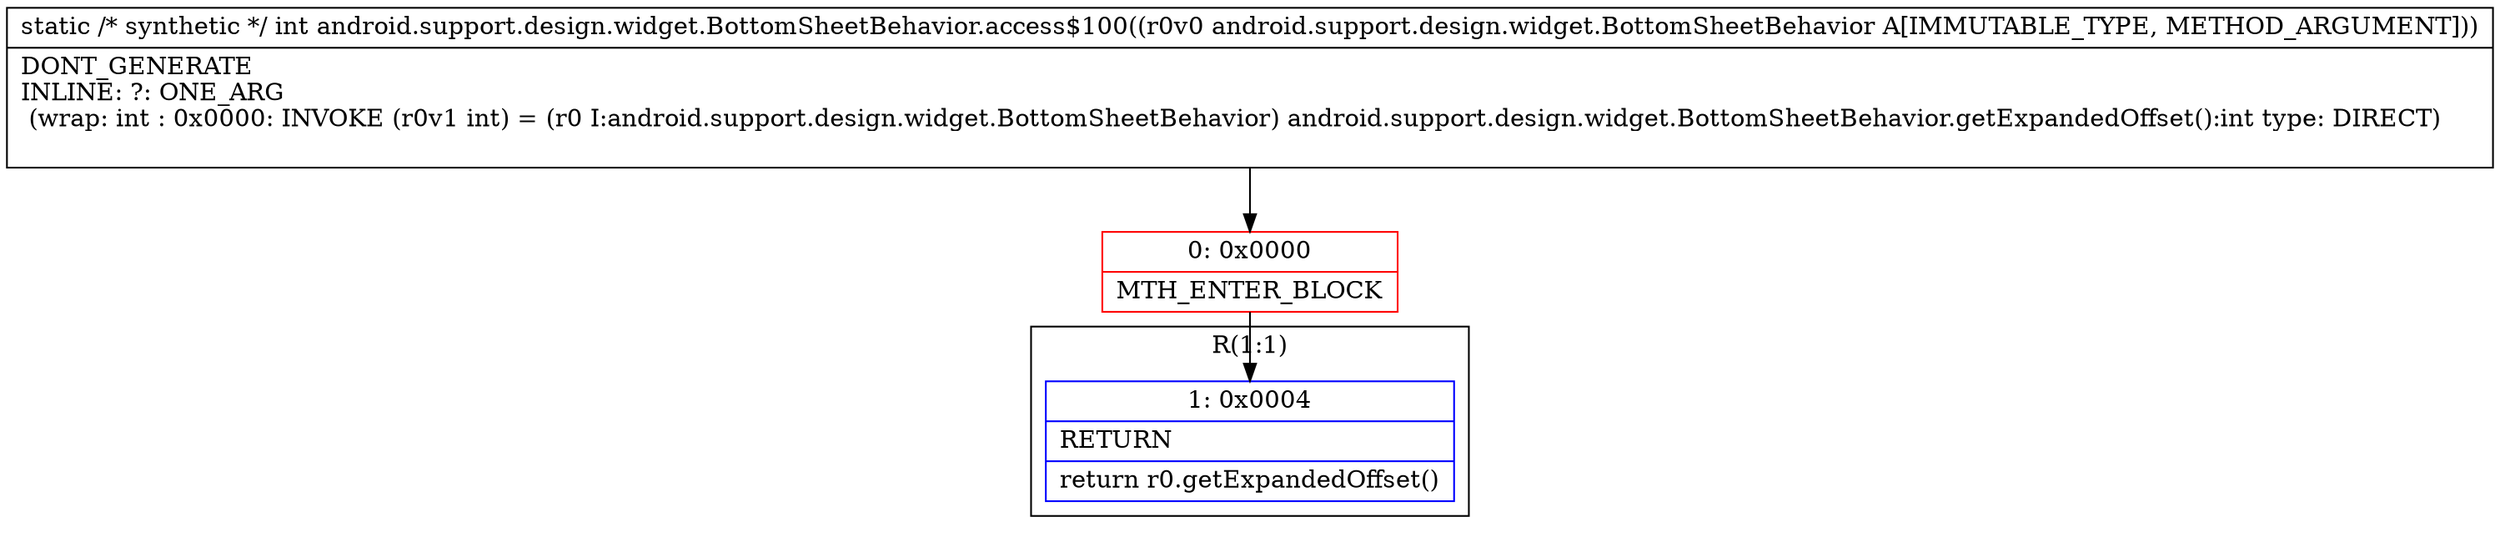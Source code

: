 digraph "CFG forandroid.support.design.widget.BottomSheetBehavior.access$100(Landroid\/support\/design\/widget\/BottomSheetBehavior;)I" {
subgraph cluster_Region_602325202 {
label = "R(1:1)";
node [shape=record,color=blue];
Node_1 [shape=record,label="{1\:\ 0x0004|RETURN\l|return r0.getExpandedOffset()\l}"];
}
Node_0 [shape=record,color=red,label="{0\:\ 0x0000|MTH_ENTER_BLOCK\l}"];
MethodNode[shape=record,label="{static \/* synthetic *\/ int android.support.design.widget.BottomSheetBehavior.access$100((r0v0 android.support.design.widget.BottomSheetBehavior A[IMMUTABLE_TYPE, METHOD_ARGUMENT]))  | DONT_GENERATE\lINLINE: ?: ONE_ARG  \l  (wrap: int : 0x0000: INVOKE  (r0v1 int) = (r0 I:android.support.design.widget.BottomSheetBehavior) android.support.design.widget.BottomSheetBehavior.getExpandedOffset():int type: DIRECT)\l\l}"];
MethodNode -> Node_0;
Node_0 -> Node_1;
}

